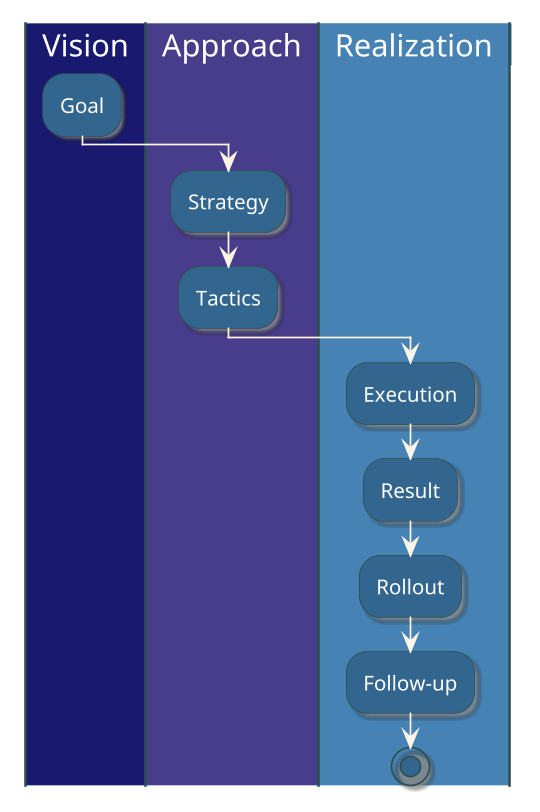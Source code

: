 @startuml

skinparam dpi 164

skinparam maxMessageSize 184
skinparam wrapWidth 204

skinparam shadowing true

<style>
activityDiagram {
  BackgroundColor #33668E
  BorderColor #33668E
  LineColor #DarkSlateGrey
  FontColor #fefefe
  FontName arial

  diamond {
    BackgroundColor #ccf
    FontName arial
    FontSize 15
  }
  arrow {
    FontColor OldLace
    LineColor OldLace
    FontName arial
    FontSize 15
  }
  partition {
    LineColor red
    FontColor green
    RoundCorner 10
    BackgroundColor PeachPuff
  }
  note {
    FontColor Blue
    LineColor Navy
    BorderColor #33668E
    BackgroundColor #ccf
  }
}
document {
   BackgroundColor transparent
}
</style>

|#MidnightBlue| Vision |
	:Goal;
|#DarkSlateBlue| Approach |
	:Strategy;
	:Tactics;
|#SteelBlue| Realization |
	:Execution;
	:Result;
	:Rollout;
	:Follow-up;
stop

@enduml